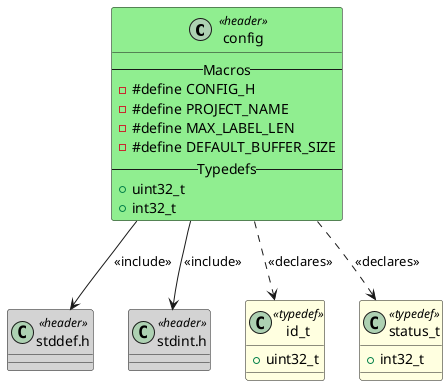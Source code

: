 @startuml config

class "config" as HEADER_CONFIG <<header>> #LightGreen
{
    -- Macros --
    - #define CONFIG_H
    - #define PROJECT_NAME
    - #define MAX_LABEL_LEN
    - #define DEFAULT_BUFFER_SIZE
    -- Typedefs --
    + uint32_t
    + int32_t
}

class "stddef.h" as HEADER_STDDEF <<header>> #LightGray
{
}

class "stdint.h" as HEADER_STDINT <<header>> #LightGray
{
}

class "id_t" as TYPEDEF_id_t <<typedef>> #LightYellow
{
    + uint32_t
}

class "status_t" as TYPEDEF_status_t <<typedef>> #LightYellow
{
    + int32_t
}

HEADER_CONFIG --> HEADER_STDDEF : <<include>>
HEADER_CONFIG --> HEADER_STDINT : <<include>>
HEADER_CONFIG ..> TYPEDEF_id_t : <<declares>>
HEADER_CONFIG ..> TYPEDEF_status_t : <<declares>>

@enduml